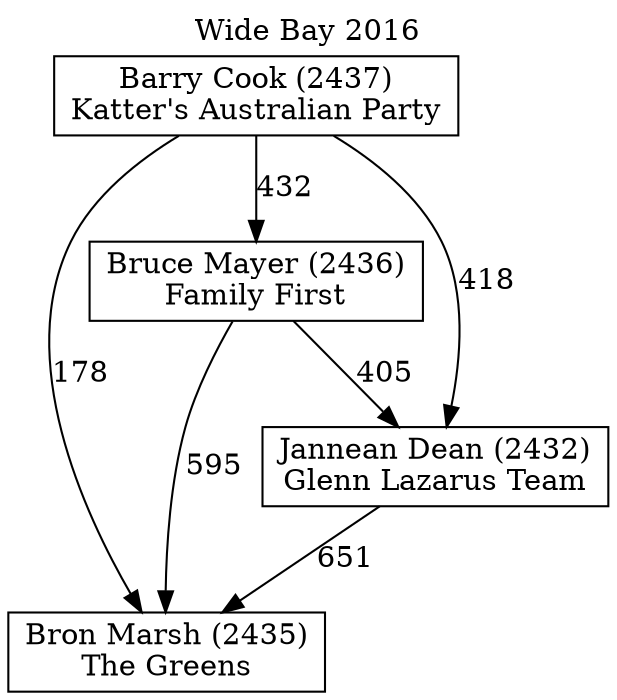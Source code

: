 // House preference flow
digraph "Bron Marsh (2435)_Wide Bay_2016" {
	graph [label="Wide Bay 2016" labelloc=t mclimit=10]
	node [shape=box]
	"Bruce Mayer (2436)" [label="Bruce Mayer (2436)
Family First"]
	"Bron Marsh (2435)" [label="Bron Marsh (2435)
The Greens"]
	"Jannean Dean (2432)" [label="Jannean Dean (2432)
Glenn Lazarus Team"]
	"Barry Cook (2437)" [label="Barry Cook (2437)
Katter's Australian Party"]
	"Barry Cook (2437)" -> "Bron Marsh (2435)" [label=178]
	"Barry Cook (2437)" -> "Jannean Dean (2432)" [label=418]
	"Bruce Mayer (2436)" -> "Jannean Dean (2432)" [label=405]
	"Bruce Mayer (2436)" -> "Bron Marsh (2435)" [label=595]
	"Jannean Dean (2432)" -> "Bron Marsh (2435)" [label=651]
	"Barry Cook (2437)" -> "Bruce Mayer (2436)" [label=432]
}
